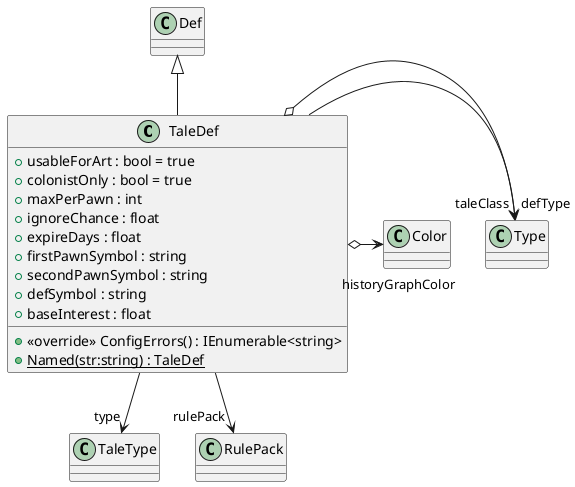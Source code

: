 @startuml
class TaleDef {
    + usableForArt : bool = true
    + colonistOnly : bool = true
    + maxPerPawn : int
    + ignoreChance : float
    + expireDays : float
    + firstPawnSymbol : string
    + secondPawnSymbol : string
    + defSymbol : string
    + baseInterest : float
    + <<override>> ConfigErrors() : IEnumerable<string>
    + {static} Named(str:string) : TaleDef
}
Def <|-- TaleDef
TaleDef --> "type" TaleType
TaleDef --> "taleClass" Type
TaleDef --> "rulePack" RulePack
TaleDef o-> "defType" Type
TaleDef o-> "historyGraphColor" Color
@enduml
